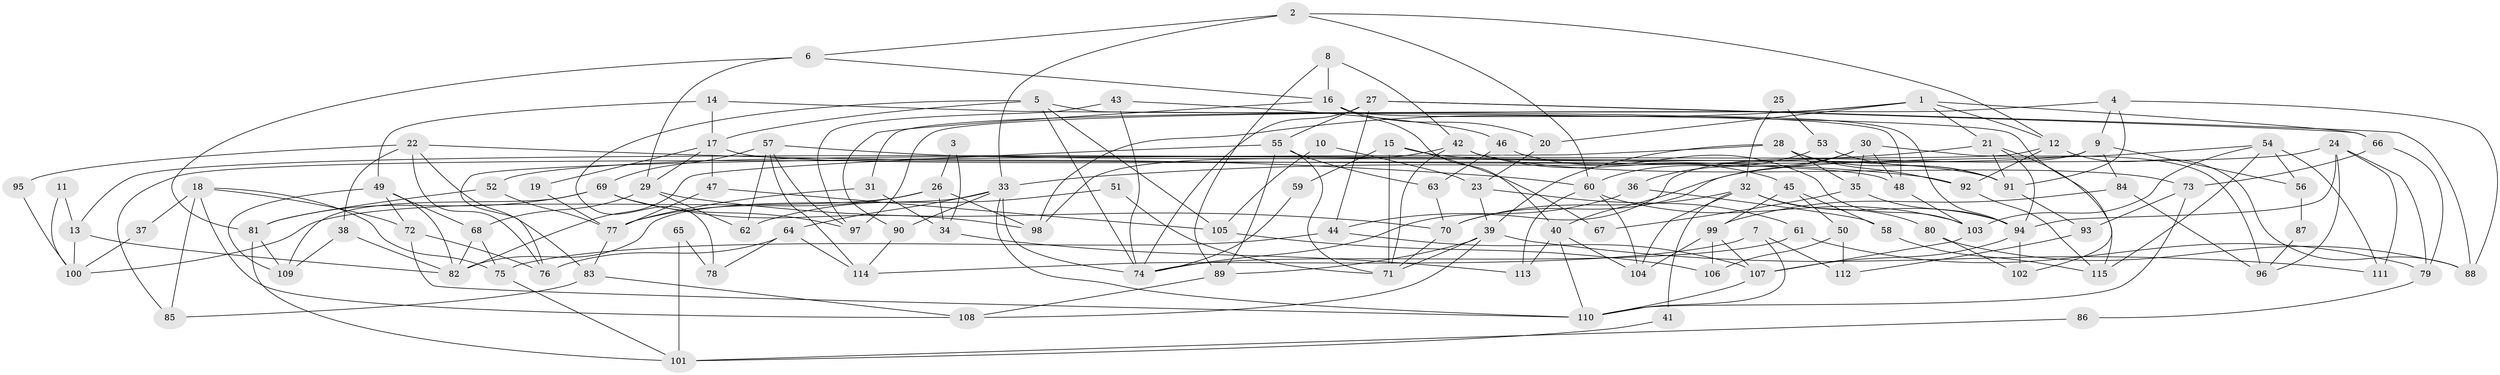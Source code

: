 // coarse degree distribution, {7: 0.08571428571428572, 3: 0.18571428571428572, 4: 0.18571428571428572, 5: 0.14285714285714285, 9: 0.02857142857142857, 6: 0.18571428571428572, 2: 0.08571428571428572, 8: 0.07142857142857142, 10: 0.014285714285714285, 11: 0.014285714285714285}
// Generated by graph-tools (version 1.1) at 2025/37/03/04/25 23:37:13]
// undirected, 115 vertices, 230 edges
graph export_dot {
  node [color=gray90,style=filled];
  1;
  2;
  3;
  4;
  5;
  6;
  7;
  8;
  9;
  10;
  11;
  12;
  13;
  14;
  15;
  16;
  17;
  18;
  19;
  20;
  21;
  22;
  23;
  24;
  25;
  26;
  27;
  28;
  29;
  30;
  31;
  32;
  33;
  34;
  35;
  36;
  37;
  38;
  39;
  40;
  41;
  42;
  43;
  44;
  45;
  46;
  47;
  48;
  49;
  50;
  51;
  52;
  53;
  54;
  55;
  56;
  57;
  58;
  59;
  60;
  61;
  62;
  63;
  64;
  65;
  66;
  67;
  68;
  69;
  70;
  71;
  72;
  73;
  74;
  75;
  76;
  77;
  78;
  79;
  80;
  81;
  82;
  83;
  84;
  85;
  86;
  87;
  88;
  89;
  90;
  91;
  92;
  93;
  94;
  95;
  96;
  97;
  98;
  99;
  100;
  101;
  102;
  103;
  104;
  105;
  106;
  107;
  108;
  109;
  110;
  111;
  112;
  113;
  114;
  115;
  1 -- 20;
  1 -- 21;
  1 -- 12;
  1 -- 31;
  1 -- 66;
  1 -- 98;
  2 -- 6;
  2 -- 12;
  2 -- 33;
  2 -- 60;
  3 -- 34;
  3 -- 26;
  4 -- 97;
  4 -- 91;
  4 -- 9;
  4 -- 88;
  5 -- 17;
  5 -- 48;
  5 -- 74;
  5 -- 78;
  5 -- 105;
  6 -- 29;
  6 -- 16;
  6 -- 81;
  7 -- 114;
  7 -- 110;
  7 -- 112;
  8 -- 16;
  8 -- 42;
  8 -- 89;
  9 -- 74;
  9 -- 56;
  9 -- 84;
  9 -- 85;
  10 -- 105;
  10 -- 23;
  11 -- 100;
  11 -- 13;
  12 -- 88;
  12 -- 13;
  12 -- 92;
  13 -- 82;
  13 -- 100;
  14 -- 102;
  14 -- 49;
  14 -- 17;
  15 -- 71;
  15 -- 91;
  15 -- 59;
  15 -- 67;
  16 -- 90;
  16 -- 94;
  16 -- 20;
  16 -- 40;
  17 -- 48;
  17 -- 19;
  17 -- 29;
  17 -- 47;
  18 -- 72;
  18 -- 108;
  18 -- 37;
  18 -- 75;
  18 -- 85;
  19 -- 77;
  20 -- 23;
  21 -- 94;
  21 -- 33;
  21 -- 91;
  21 -- 115;
  22 -- 76;
  22 -- 83;
  22 -- 38;
  22 -- 60;
  22 -- 95;
  23 -- 61;
  23 -- 39;
  24 -- 94;
  24 -- 52;
  24 -- 79;
  24 -- 96;
  24 -- 111;
  25 -- 32;
  25 -- 53;
  26 -- 98;
  26 -- 34;
  26 -- 77;
  26 -- 100;
  27 -- 55;
  27 -- 74;
  27 -- 44;
  27 -- 66;
  27 -- 88;
  28 -- 35;
  28 -- 92;
  28 -- 39;
  28 -- 76;
  28 -- 91;
  29 -- 70;
  29 -- 62;
  29 -- 68;
  30 -- 36;
  30 -- 40;
  30 -- 35;
  30 -- 48;
  30 -- 96;
  31 -- 77;
  31 -- 34;
  32 -- 70;
  32 -- 104;
  32 -- 41;
  32 -- 80;
  32 -- 94;
  33 -- 110;
  33 -- 64;
  33 -- 74;
  33 -- 82;
  33 -- 90;
  34 -- 113;
  35 -- 94;
  35 -- 67;
  36 -- 44;
  36 -- 58;
  37 -- 100;
  38 -- 82;
  38 -- 109;
  39 -- 89;
  39 -- 71;
  39 -- 108;
  39 -- 111;
  40 -- 110;
  40 -- 104;
  40 -- 113;
  41 -- 101;
  42 -- 45;
  42 -- 98;
  42 -- 71;
  42 -- 73;
  43 -- 46;
  43 -- 74;
  43 -- 97;
  44 -- 75;
  44 -- 107;
  45 -- 99;
  45 -- 50;
  45 -- 58;
  46 -- 103;
  46 -- 63;
  47 -- 77;
  47 -- 105;
  48 -- 103;
  49 -- 68;
  49 -- 109;
  49 -- 72;
  49 -- 82;
  50 -- 112;
  50 -- 106;
  51 -- 71;
  51 -- 62;
  52 -- 77;
  52 -- 81;
  53 -- 91;
  53 -- 60;
  54 -- 103;
  54 -- 111;
  54 -- 56;
  54 -- 70;
  54 -- 115;
  55 -- 82;
  55 -- 71;
  55 -- 63;
  55 -- 89;
  56 -- 87;
  57 -- 97;
  57 -- 92;
  57 -- 62;
  57 -- 69;
  57 -- 114;
  58 -- 115;
  59 -- 74;
  60 -- 103;
  60 -- 104;
  60 -- 113;
  61 -- 74;
  61 -- 79;
  63 -- 70;
  64 -- 76;
  64 -- 78;
  64 -- 114;
  65 -- 101;
  65 -- 78;
  66 -- 73;
  66 -- 79;
  68 -- 82;
  68 -- 75;
  69 -- 81;
  69 -- 97;
  69 -- 98;
  69 -- 109;
  70 -- 71;
  72 -- 110;
  72 -- 76;
  73 -- 93;
  73 -- 110;
  75 -- 101;
  77 -- 83;
  79 -- 86;
  80 -- 88;
  80 -- 102;
  81 -- 109;
  81 -- 101;
  83 -- 85;
  83 -- 108;
  84 -- 96;
  84 -- 99;
  86 -- 101;
  87 -- 96;
  89 -- 108;
  90 -- 114;
  91 -- 93;
  92 -- 115;
  93 -- 112;
  94 -- 107;
  94 -- 102;
  95 -- 100;
  99 -- 104;
  99 -- 106;
  99 -- 107;
  103 -- 107;
  105 -- 106;
  107 -- 110;
}
